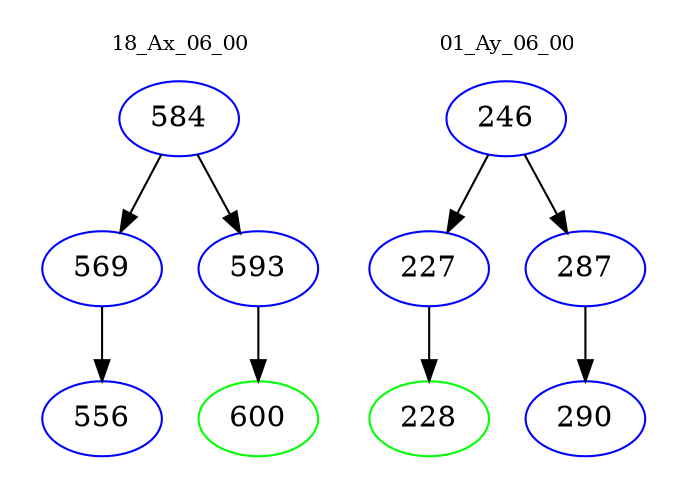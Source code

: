 digraph{
subgraph cluster_0 {
color = white
label = "18_Ax_06_00";
fontsize=10;
T0_584 [label="584", color="blue"]
T0_584 -> T0_569 [color="black"]
T0_569 [label="569", color="blue"]
T0_569 -> T0_556 [color="black"]
T0_556 [label="556", color="blue"]
T0_584 -> T0_593 [color="black"]
T0_593 [label="593", color="blue"]
T0_593 -> T0_600 [color="black"]
T0_600 [label="600", color="green"]
}
subgraph cluster_1 {
color = white
label = "01_Ay_06_00";
fontsize=10;
T1_246 [label="246", color="blue"]
T1_246 -> T1_227 [color="black"]
T1_227 [label="227", color="blue"]
T1_227 -> T1_228 [color="black"]
T1_228 [label="228", color="green"]
T1_246 -> T1_287 [color="black"]
T1_287 [label="287", color="blue"]
T1_287 -> T1_290 [color="black"]
T1_290 [label="290", color="blue"]
}
}
